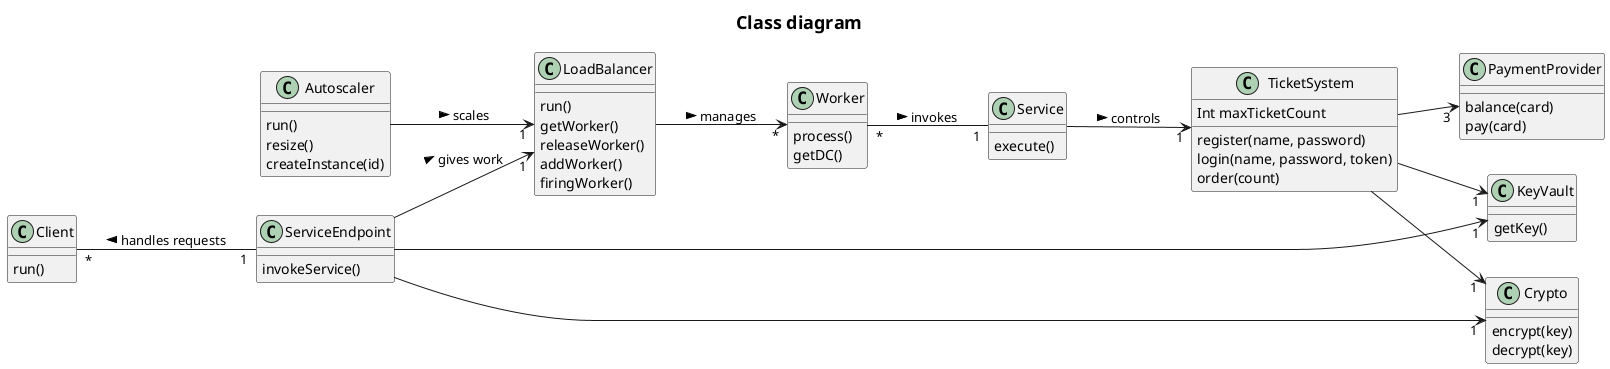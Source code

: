 @startuml "Class diagram"
title = Class diagram

left to right direction

together {
    class TicketSystem {
        Int maxTicketCount
        register(name, password)
        login(name, password, token)
        order(count)
    }

    class KeyVault {
        getKey()
    }

    class Crypto {
        encrypt(key)
        decrypt(key)
    }

    class PaymentProvider {
        balance(card)
        pay(card)
    }
}

class Service {
    execute()
}

class Worker {
    process()
    getDC()
}
class Client {
    run()
}

class ServiceEndpoint {
    invokeService()
}


class LoadBalancer {
    run()
    getWorker()
    releaseWorker()
    addWorker()
    firingWorker()
}

class Autoscaler {
    run()
    resize()
    createInstance(id)
}

Service --> "1" TicketSystem: controls >
TicketSystem --> "3" PaymentProvider
ServiceEndpoint --> "1" KeyVault
ServiceEndpoint --> "1" Crypto
Worker "*" -- "1" Service : invokes >
Autoscaler --> "1" LoadBalancer : scales >
TicketSystem --> "1" KeyVault
TicketSystem --> "1" Crypto
LoadBalancer --> "*" Worker : manages >
ServiceEndpoint --> "1" LoadBalancer: gives work >
Client "*" -- "1" ServiceEndpoint: < handles requests

@enduml
